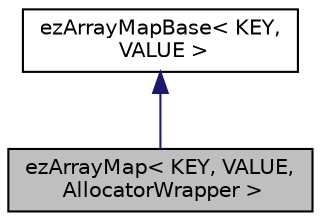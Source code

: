 digraph "ezArrayMap&lt; KEY, VALUE, AllocatorWrapper &gt;"
{
 // LATEX_PDF_SIZE
  edge [fontname="Helvetica",fontsize="10",labelfontname="Helvetica",labelfontsize="10"];
  node [fontname="Helvetica",fontsize="10",shape=record];
  Node1 [label="ezArrayMap\< KEY, VALUE,\l AllocatorWrapper \>",height=0.2,width=0.4,color="black", fillcolor="grey75", style="filled", fontcolor="black",tooltip="See ezArrayMapBase for details."];
  Node2 -> Node1 [dir="back",color="midnightblue",fontsize="10",style="solid",fontname="Helvetica"];
  Node2 [label="ezArrayMapBase\< KEY,\l VALUE \>",height=0.2,width=0.4,color="black", fillcolor="white", style="filled",URL="$dc/da4/classez_array_map_base.htm",tooltip="An associative container, similar to ezMap, but all data is stored in a sorted contiguous array,..."];
}

